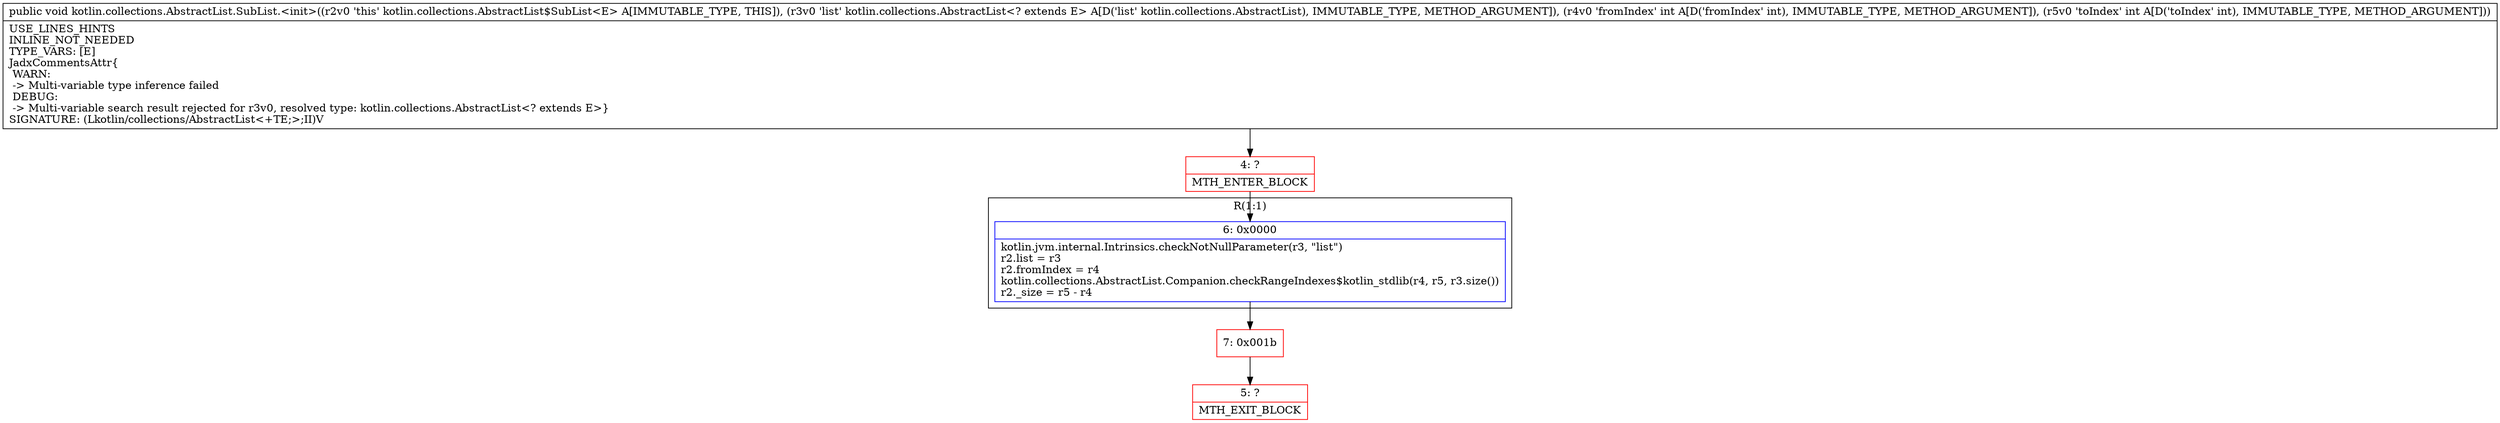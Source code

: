 digraph "CFG forkotlin.collections.AbstractList.SubList.\<init\>(Lkotlin\/collections\/AbstractList;II)V" {
subgraph cluster_Region_1458223991 {
label = "R(1:1)";
node [shape=record,color=blue];
Node_6 [shape=record,label="{6\:\ 0x0000|kotlin.jvm.internal.Intrinsics.checkNotNullParameter(r3, \"list\")\lr2.list = r3\lr2.fromIndex = r4\lkotlin.collections.AbstractList.Companion.checkRangeIndexes$kotlin_stdlib(r4, r5, r3.size())\lr2._size = r5 \- r4\l}"];
}
Node_4 [shape=record,color=red,label="{4\:\ ?|MTH_ENTER_BLOCK\l}"];
Node_7 [shape=record,color=red,label="{7\:\ 0x001b}"];
Node_5 [shape=record,color=red,label="{5\:\ ?|MTH_EXIT_BLOCK\l}"];
MethodNode[shape=record,label="{public void kotlin.collections.AbstractList.SubList.\<init\>((r2v0 'this' kotlin.collections.AbstractList$SubList\<E\> A[IMMUTABLE_TYPE, THIS]), (r3v0 'list' kotlin.collections.AbstractList\<? extends E\> A[D('list' kotlin.collections.AbstractList), IMMUTABLE_TYPE, METHOD_ARGUMENT]), (r4v0 'fromIndex' int A[D('fromIndex' int), IMMUTABLE_TYPE, METHOD_ARGUMENT]), (r5v0 'toIndex' int A[D('toIndex' int), IMMUTABLE_TYPE, METHOD_ARGUMENT]))  | USE_LINES_HINTS\lINLINE_NOT_NEEDED\lTYPE_VARS: [E]\lJadxCommentsAttr\{\l WARN: \l \-\> Multi\-variable type inference failed\l DEBUG: \l \-\> Multi\-variable search result rejected for r3v0, resolved type: kotlin.collections.AbstractList\<? extends E\>\}\lSIGNATURE: (Lkotlin\/collections\/AbstractList\<+TE;\>;II)V\l}"];
MethodNode -> Node_4;Node_6 -> Node_7;
Node_4 -> Node_6;
Node_7 -> Node_5;
}


